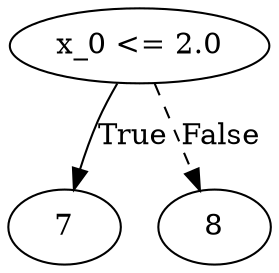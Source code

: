 digraph {
0 [label="x_0 <= 2.0"];
1 [label="7"];
0 -> 1 [label="True"];
2 [label="8"];
0 -> 2 [style="dashed", label="False"];

}
